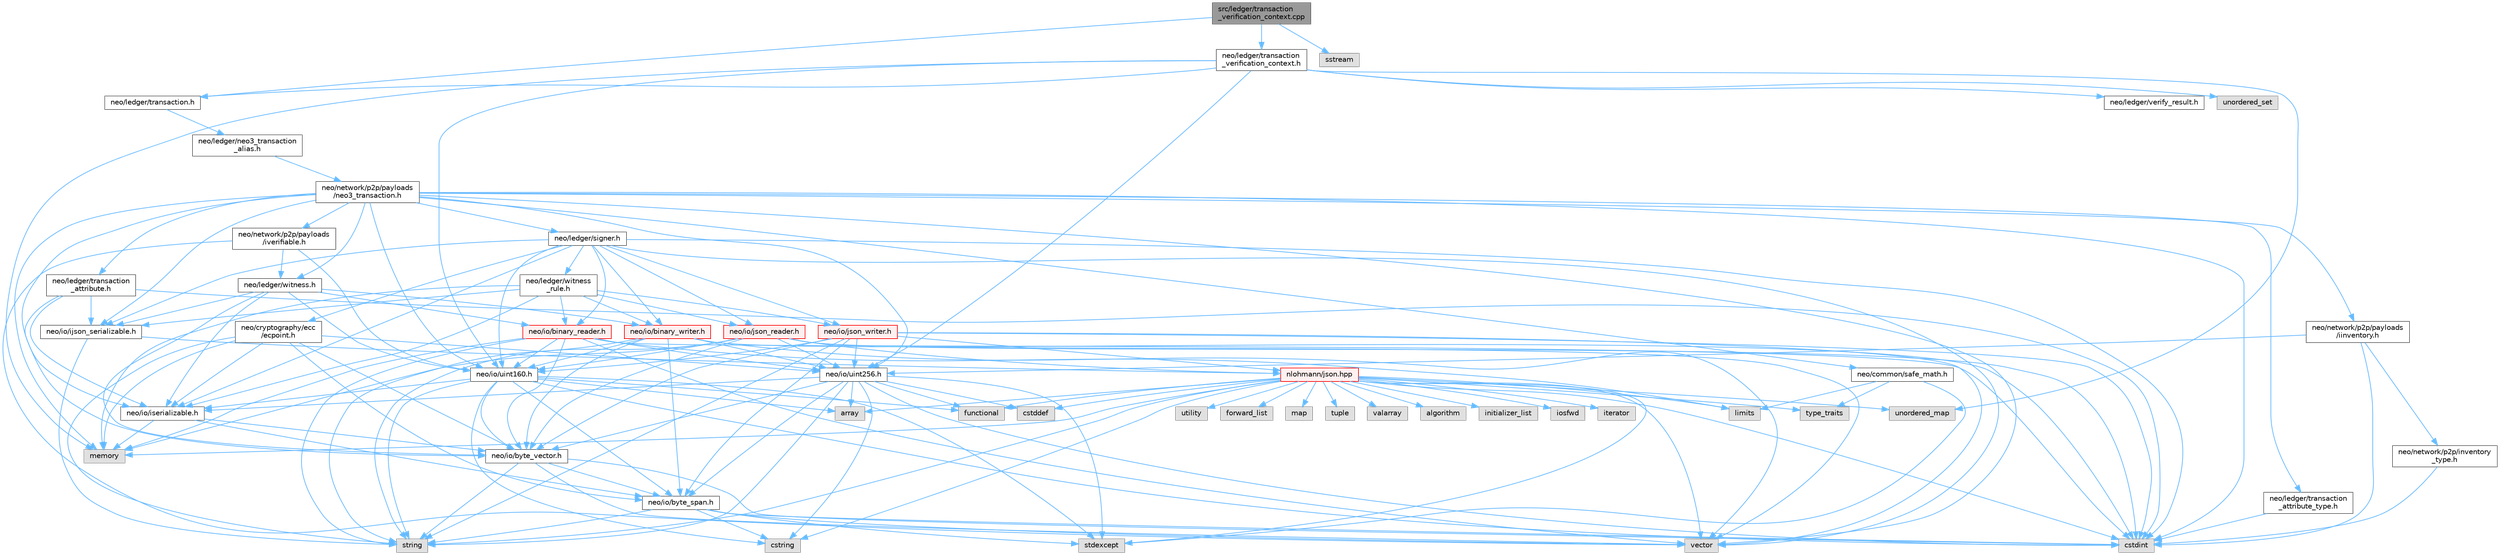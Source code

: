 digraph "src/ledger/transaction_verification_context.cpp"
{
 // LATEX_PDF_SIZE
  bgcolor="transparent";
  edge [fontname=Helvetica,fontsize=10,labelfontname=Helvetica,labelfontsize=10];
  node [fontname=Helvetica,fontsize=10,shape=box,height=0.2,width=0.4];
  Node1 [id="Node000001",label="src/ledger/transaction\l_verification_context.cpp",height=0.2,width=0.4,color="gray40", fillcolor="grey60", style="filled", fontcolor="black",tooltip=" "];
  Node1 -> Node2 [id="edge1_Node000001_Node000002",color="steelblue1",style="solid",tooltip=" "];
  Node2 [id="Node000002",label="neo/ledger/transaction.h",height=0.2,width=0.4,color="grey40", fillcolor="white", style="filled",URL="$ledger_2transaction_8h.html",tooltip=" "];
  Node2 -> Node3 [id="edge2_Node000002_Node000003",color="steelblue1",style="solid",tooltip=" "];
  Node3 [id="Node000003",label="neo/ledger/neo3_transaction\l_alias.h",height=0.2,width=0.4,color="grey40", fillcolor="white", style="filled",URL="$neo3__transaction__alias_8h.html",tooltip=" "];
  Node3 -> Node4 [id="edge3_Node000003_Node000004",color="steelblue1",style="solid",tooltip=" "];
  Node4 [id="Node000004",label="neo/network/p2p/payloads\l/neo3_transaction.h",height=0.2,width=0.4,color="grey40", fillcolor="white", style="filled",URL="$neo3__transaction_8h.html",tooltip=" "];
  Node4 -> Node5 [id="edge4_Node000004_Node000005",color="steelblue1",style="solid",tooltip=" "];
  Node5 [id="Node000005",label="neo/common/safe_math.h",height=0.2,width=0.4,color="grey40", fillcolor="white", style="filled",URL="$safe__math_8h.html",tooltip=" "];
  Node5 -> Node6 [id="edge5_Node000005_Node000006",color="steelblue1",style="solid",tooltip=" "];
  Node6 [id="Node000006",label="limits",height=0.2,width=0.4,color="grey60", fillcolor="#E0E0E0", style="filled",tooltip=" "];
  Node5 -> Node7 [id="edge6_Node000005_Node000007",color="steelblue1",style="solid",tooltip=" "];
  Node7 [id="Node000007",label="stdexcept",height=0.2,width=0.4,color="grey60", fillcolor="#E0E0E0", style="filled",tooltip=" "];
  Node5 -> Node8 [id="edge7_Node000005_Node000008",color="steelblue1",style="solid",tooltip=" "];
  Node8 [id="Node000008",label="type_traits",height=0.2,width=0.4,color="grey60", fillcolor="#E0E0E0", style="filled",tooltip=" "];
  Node4 -> Node9 [id="edge8_Node000004_Node000009",color="steelblue1",style="solid",tooltip=" "];
  Node9 [id="Node000009",label="neo/io/ijson_serializable.h",height=0.2,width=0.4,color="grey40", fillcolor="white", style="filled",URL="$ijson__serializable_8h.html",tooltip=" "];
  Node9 -> Node10 [id="edge9_Node000009_Node000010",color="steelblue1",style="solid",tooltip=" "];
  Node10 [id="Node000010",label="nlohmann/json.hpp",height=0.2,width=0.4,color="red", fillcolor="#FFF0F0", style="filled",URL="$json_8hpp.html",tooltip=" "];
  Node10 -> Node11 [id="edge10_Node000010_Node000011",color="steelblue1",style="solid",tooltip=" "];
  Node11 [id="Node000011",label="algorithm",height=0.2,width=0.4,color="grey60", fillcolor="#E0E0E0", style="filled",tooltip=" "];
  Node10 -> Node12 [id="edge11_Node000010_Node000012",color="steelblue1",style="solid",tooltip=" "];
  Node12 [id="Node000012",label="cstddef",height=0.2,width=0.4,color="grey60", fillcolor="#E0E0E0", style="filled",tooltip=" "];
  Node10 -> Node13 [id="edge12_Node000010_Node000013",color="steelblue1",style="solid",tooltip=" "];
  Node13 [id="Node000013",label="functional",height=0.2,width=0.4,color="grey60", fillcolor="#E0E0E0", style="filled",tooltip=" "];
  Node10 -> Node14 [id="edge13_Node000010_Node000014",color="steelblue1",style="solid",tooltip=" "];
  Node14 [id="Node000014",label="initializer_list",height=0.2,width=0.4,color="grey60", fillcolor="#E0E0E0", style="filled",tooltip=" "];
  Node10 -> Node15 [id="edge14_Node000010_Node000015",color="steelblue1",style="solid",tooltip=" "];
  Node15 [id="Node000015",label="iosfwd",height=0.2,width=0.4,color="grey60", fillcolor="#E0E0E0", style="filled",tooltip=" "];
  Node10 -> Node16 [id="edge15_Node000010_Node000016",color="steelblue1",style="solid",tooltip=" "];
  Node16 [id="Node000016",label="iterator",height=0.2,width=0.4,color="grey60", fillcolor="#E0E0E0", style="filled",tooltip=" "];
  Node10 -> Node17 [id="edge16_Node000010_Node000017",color="steelblue1",style="solid",tooltip=" "];
  Node17 [id="Node000017",label="memory",height=0.2,width=0.4,color="grey60", fillcolor="#E0E0E0", style="filled",tooltip=" "];
  Node10 -> Node18 [id="edge17_Node000010_Node000018",color="steelblue1",style="solid",tooltip=" "];
  Node18 [id="Node000018",label="string",height=0.2,width=0.4,color="grey60", fillcolor="#E0E0E0", style="filled",tooltip=" "];
  Node10 -> Node19 [id="edge18_Node000010_Node000019",color="steelblue1",style="solid",tooltip=" "];
  Node19 [id="Node000019",label="utility",height=0.2,width=0.4,color="grey60", fillcolor="#E0E0E0", style="filled",tooltip=" "];
  Node10 -> Node20 [id="edge19_Node000010_Node000020",color="steelblue1",style="solid",tooltip=" "];
  Node20 [id="Node000020",label="vector",height=0.2,width=0.4,color="grey60", fillcolor="#E0E0E0", style="filled",tooltip=" "];
  Node10 -> Node21 [id="edge20_Node000010_Node000021",color="steelblue1",style="solid",tooltip=" "];
  Node21 [id="Node000021",label="array",height=0.2,width=0.4,color="grey60", fillcolor="#E0E0E0", style="filled",tooltip=" "];
  Node10 -> Node22 [id="edge21_Node000010_Node000022",color="steelblue1",style="solid",tooltip=" "];
  Node22 [id="Node000022",label="forward_list",height=0.2,width=0.4,color="grey60", fillcolor="#E0E0E0", style="filled",tooltip=" "];
  Node10 -> Node23 [id="edge22_Node000010_Node000023",color="steelblue1",style="solid",tooltip=" "];
  Node23 [id="Node000023",label="map",height=0.2,width=0.4,color="grey60", fillcolor="#E0E0E0", style="filled",tooltip=" "];
  Node10 -> Node24 [id="edge23_Node000010_Node000024",color="steelblue1",style="solid",tooltip=" "];
  Node24 [id="Node000024",label="tuple",height=0.2,width=0.4,color="grey60", fillcolor="#E0E0E0", style="filled",tooltip=" "];
  Node10 -> Node8 [id="edge24_Node000010_Node000008",color="steelblue1",style="solid",tooltip=" "];
  Node10 -> Node25 [id="edge25_Node000010_Node000025",color="steelblue1",style="solid",tooltip=" "];
  Node25 [id="Node000025",label="unordered_map",height=0.2,width=0.4,color="grey60", fillcolor="#E0E0E0", style="filled",tooltip=" "];
  Node10 -> Node26 [id="edge26_Node000010_Node000026",color="steelblue1",style="solid",tooltip=" "];
  Node26 [id="Node000026",label="valarray",height=0.2,width=0.4,color="grey60", fillcolor="#E0E0E0", style="filled",tooltip=" "];
  Node10 -> Node7 [id="edge27_Node000010_Node000007",color="steelblue1",style="solid",tooltip=" "];
  Node10 -> Node28 [id="edge28_Node000010_Node000028",color="steelblue1",style="solid",tooltip=" "];
  Node28 [id="Node000028",label="cstdint",height=0.2,width=0.4,color="grey60", fillcolor="#E0E0E0", style="filled",tooltip=" "];
  Node10 -> Node6 [id="edge29_Node000010_Node000006",color="steelblue1",style="solid",tooltip=" "];
  Node10 -> Node31 [id="edge30_Node000010_Node000031",color="steelblue1",style="solid",tooltip=" "];
  Node31 [id="Node000031",label="cstring",height=0.2,width=0.4,color="grey60", fillcolor="#E0E0E0", style="filled",tooltip=" "];
  Node9 -> Node18 [id="edge31_Node000009_Node000018",color="steelblue1",style="solid",tooltip=" "];
  Node4 -> Node42 [id="edge32_Node000004_Node000042",color="steelblue1",style="solid",tooltip=" "];
  Node42 [id="Node000042",label="neo/io/iserializable.h",height=0.2,width=0.4,color="grey40", fillcolor="white", style="filled",URL="$iserializable_8h.html",tooltip=" "];
  Node42 -> Node43 [id="edge33_Node000042_Node000043",color="steelblue1",style="solid",tooltip=" "];
  Node43 [id="Node000043",label="neo/io/byte_span.h",height=0.2,width=0.4,color="grey40", fillcolor="white", style="filled",URL="$io_2byte__span_8h.html",tooltip=" "];
  Node43 -> Node28 [id="edge34_Node000043_Node000028",color="steelblue1",style="solid",tooltip=" "];
  Node43 -> Node31 [id="edge35_Node000043_Node000031",color="steelblue1",style="solid",tooltip=" "];
  Node43 -> Node7 [id="edge36_Node000043_Node000007",color="steelblue1",style="solid",tooltip=" "];
  Node43 -> Node18 [id="edge37_Node000043_Node000018",color="steelblue1",style="solid",tooltip=" "];
  Node43 -> Node20 [id="edge38_Node000043_Node000020",color="steelblue1",style="solid",tooltip=" "];
  Node42 -> Node44 [id="edge39_Node000042_Node000044",color="steelblue1",style="solid",tooltip=" "];
  Node44 [id="Node000044",label="neo/io/byte_vector.h",height=0.2,width=0.4,color="grey40", fillcolor="white", style="filled",URL="$io_2byte__vector_8h.html",tooltip=" "];
  Node44 -> Node43 [id="edge40_Node000044_Node000043",color="steelblue1",style="solid",tooltip=" "];
  Node44 -> Node28 [id="edge41_Node000044_Node000028",color="steelblue1",style="solid",tooltip=" "];
  Node44 -> Node18 [id="edge42_Node000044_Node000018",color="steelblue1",style="solid",tooltip=" "];
  Node44 -> Node20 [id="edge43_Node000044_Node000020",color="steelblue1",style="solid",tooltip=" "];
  Node42 -> Node17 [id="edge44_Node000042_Node000017",color="steelblue1",style="solid",tooltip=" "];
  Node4 -> Node45 [id="edge45_Node000004_Node000045",color="steelblue1",style="solid",tooltip=" "];
  Node45 [id="Node000045",label="neo/io/uint160.h",height=0.2,width=0.4,color="grey40", fillcolor="white", style="filled",URL="$uint160_8h.html",tooltip=" "];
  Node45 -> Node43 [id="edge46_Node000045_Node000043",color="steelblue1",style="solid",tooltip=" "];
  Node45 -> Node44 [id="edge47_Node000045_Node000044",color="steelblue1",style="solid",tooltip=" "];
  Node45 -> Node42 [id="edge48_Node000045_Node000042",color="steelblue1",style="solid",tooltip=" "];
  Node45 -> Node21 [id="edge49_Node000045_Node000021",color="steelblue1",style="solid",tooltip=" "];
  Node45 -> Node28 [id="edge50_Node000045_Node000028",color="steelblue1",style="solid",tooltip=" "];
  Node45 -> Node31 [id="edge51_Node000045_Node000031",color="steelblue1",style="solid",tooltip=" "];
  Node45 -> Node13 [id="edge52_Node000045_Node000013",color="steelblue1",style="solid",tooltip=" "];
  Node45 -> Node7 [id="edge53_Node000045_Node000007",color="steelblue1",style="solid",tooltip=" "];
  Node45 -> Node18 [id="edge54_Node000045_Node000018",color="steelblue1",style="solid",tooltip=" "];
  Node4 -> Node46 [id="edge55_Node000004_Node000046",color="steelblue1",style="solid",tooltip=" "];
  Node46 [id="Node000046",label="neo/io/uint256.h",height=0.2,width=0.4,color="grey40", fillcolor="white", style="filled",URL="$uint256_8h.html",tooltip=" "];
  Node46 -> Node43 [id="edge56_Node000046_Node000043",color="steelblue1",style="solid",tooltip=" "];
  Node46 -> Node44 [id="edge57_Node000046_Node000044",color="steelblue1",style="solid",tooltip=" "];
  Node46 -> Node42 [id="edge58_Node000046_Node000042",color="steelblue1",style="solid",tooltip=" "];
  Node46 -> Node21 [id="edge59_Node000046_Node000021",color="steelblue1",style="solid",tooltip=" "];
  Node46 -> Node12 [id="edge60_Node000046_Node000012",color="steelblue1",style="solid",tooltip=" "];
  Node46 -> Node28 [id="edge61_Node000046_Node000028",color="steelblue1",style="solid",tooltip=" "];
  Node46 -> Node31 [id="edge62_Node000046_Node000031",color="steelblue1",style="solid",tooltip=" "];
  Node46 -> Node13 [id="edge63_Node000046_Node000013",color="steelblue1",style="solid",tooltip=" "];
  Node46 -> Node7 [id="edge64_Node000046_Node000007",color="steelblue1",style="solid",tooltip=" "];
  Node46 -> Node18 [id="edge65_Node000046_Node000018",color="steelblue1",style="solid",tooltip=" "];
  Node4 -> Node47 [id="edge66_Node000004_Node000047",color="steelblue1",style="solid",tooltip=" "];
  Node47 [id="Node000047",label="neo/ledger/signer.h",height=0.2,width=0.4,color="grey40", fillcolor="white", style="filled",URL="$signer_8h.html",tooltip=" "];
  Node47 -> Node48 [id="edge67_Node000047_Node000048",color="steelblue1",style="solid",tooltip=" "];
  Node48 [id="Node000048",label="neo/cryptography/ecc\l/ecpoint.h",height=0.2,width=0.4,color="grey40", fillcolor="white", style="filled",URL="$ecpoint_8h.html",tooltip=" "];
  Node48 -> Node43 [id="edge68_Node000048_Node000043",color="steelblue1",style="solid",tooltip=" "];
  Node48 -> Node44 [id="edge69_Node000048_Node000044",color="steelblue1",style="solid",tooltip=" "];
  Node48 -> Node42 [id="edge70_Node000048_Node000042",color="steelblue1",style="solid",tooltip=" "];
  Node48 -> Node46 [id="edge71_Node000048_Node000046",color="steelblue1",style="solid",tooltip=" "];
  Node48 -> Node17 [id="edge72_Node000048_Node000017",color="steelblue1",style="solid",tooltip=" "];
  Node48 -> Node18 [id="edge73_Node000048_Node000018",color="steelblue1",style="solid",tooltip=" "];
  Node47 -> Node49 [id="edge74_Node000047_Node000049",color="steelblue1",style="solid",tooltip=" "];
  Node49 [id="Node000049",label="neo/io/binary_reader.h",height=0.2,width=0.4,color="red", fillcolor="#FFF0F0", style="filled",URL="$binary__reader_8h.html",tooltip=" "];
  Node49 -> Node44 [id="edge75_Node000049_Node000044",color="steelblue1",style="solid",tooltip=" "];
  Node49 -> Node45 [id="edge76_Node000049_Node000045",color="steelblue1",style="solid",tooltip=" "];
  Node49 -> Node46 [id="edge77_Node000049_Node000046",color="steelblue1",style="solid",tooltip=" "];
  Node49 -> Node28 [id="edge78_Node000049_Node000028",color="steelblue1",style="solid",tooltip=" "];
  Node49 -> Node6 [id="edge79_Node000049_Node000006",color="steelblue1",style="solid",tooltip=" "];
  Node49 -> Node17 [id="edge80_Node000049_Node000017",color="steelblue1",style="solid",tooltip=" "];
  Node49 -> Node18 [id="edge81_Node000049_Node000018",color="steelblue1",style="solid",tooltip=" "];
  Node49 -> Node20 [id="edge82_Node000049_Node000020",color="steelblue1",style="solid",tooltip=" "];
  Node47 -> Node52 [id="edge83_Node000047_Node000052",color="steelblue1",style="solid",tooltip=" "];
  Node52 [id="Node000052",label="neo/io/binary_writer.h",height=0.2,width=0.4,color="red", fillcolor="#FFF0F0", style="filled",URL="$binary__writer_8h.html",tooltip=" "];
  Node52 -> Node43 [id="edge84_Node000052_Node000043",color="steelblue1",style="solid",tooltip=" "];
  Node52 -> Node44 [id="edge85_Node000052_Node000044",color="steelblue1",style="solid",tooltip=" "];
  Node52 -> Node45 [id="edge86_Node000052_Node000045",color="steelblue1",style="solid",tooltip=" "];
  Node52 -> Node46 [id="edge87_Node000052_Node000046",color="steelblue1",style="solid",tooltip=" "];
  Node52 -> Node28 [id="edge88_Node000052_Node000028",color="steelblue1",style="solid",tooltip=" "];
  Node52 -> Node18 [id="edge89_Node000052_Node000018",color="steelblue1",style="solid",tooltip=" "];
  Node52 -> Node20 [id="edge90_Node000052_Node000020",color="steelblue1",style="solid",tooltip=" "];
  Node47 -> Node9 [id="edge91_Node000047_Node000009",color="steelblue1",style="solid",tooltip=" "];
  Node47 -> Node42 [id="edge92_Node000047_Node000042",color="steelblue1",style="solid",tooltip=" "];
  Node47 -> Node53 [id="edge93_Node000047_Node000053",color="steelblue1",style="solid",tooltip=" "];
  Node53 [id="Node000053",label="neo/io/json_reader.h",height=0.2,width=0.4,color="red", fillcolor="#FFF0F0", style="filled",URL="$json__reader_8h.html",tooltip=" "];
  Node53 -> Node44 [id="edge94_Node000053_Node000044",color="steelblue1",style="solid",tooltip=" "];
  Node53 -> Node45 [id="edge95_Node000053_Node000045",color="steelblue1",style="solid",tooltip=" "];
  Node53 -> Node46 [id="edge96_Node000053_Node000046",color="steelblue1",style="solid",tooltip=" "];
  Node53 -> Node28 [id="edge97_Node000053_Node000028",color="steelblue1",style="solid",tooltip=" "];
  Node53 -> Node17 [id="edge98_Node000053_Node000017",color="steelblue1",style="solid",tooltip=" "];
  Node53 -> Node10 [id="edge99_Node000053_Node000010",color="steelblue1",style="solid",tooltip=" "];
  Node53 -> Node18 [id="edge100_Node000053_Node000018",color="steelblue1",style="solid",tooltip=" "];
  Node53 -> Node20 [id="edge101_Node000053_Node000020",color="steelblue1",style="solid",tooltip=" "];
  Node47 -> Node55 [id="edge102_Node000047_Node000055",color="steelblue1",style="solid",tooltip=" "];
  Node55 [id="Node000055",label="neo/io/json_writer.h",height=0.2,width=0.4,color="red", fillcolor="#FFF0F0", style="filled",URL="$json__writer_8h.html",tooltip=" "];
  Node55 -> Node43 [id="edge103_Node000055_Node000043",color="steelblue1",style="solid",tooltip=" "];
  Node55 -> Node44 [id="edge104_Node000055_Node000044",color="steelblue1",style="solid",tooltip=" "];
  Node55 -> Node45 [id="edge105_Node000055_Node000045",color="steelblue1",style="solid",tooltip=" "];
  Node55 -> Node46 [id="edge106_Node000055_Node000046",color="steelblue1",style="solid",tooltip=" "];
  Node55 -> Node28 [id="edge107_Node000055_Node000028",color="steelblue1",style="solid",tooltip=" "];
  Node55 -> Node10 [id="edge108_Node000055_Node000010",color="steelblue1",style="solid",tooltip=" "];
  Node55 -> Node18 [id="edge109_Node000055_Node000018",color="steelblue1",style="solid",tooltip=" "];
  Node55 -> Node20 [id="edge110_Node000055_Node000020",color="steelblue1",style="solid",tooltip=" "];
  Node47 -> Node45 [id="edge111_Node000047_Node000045",color="steelblue1",style="solid",tooltip=" "];
  Node47 -> Node56 [id="edge112_Node000047_Node000056",color="steelblue1",style="solid",tooltip=" "];
  Node56 [id="Node000056",label="neo/ledger/witness\l_rule.h",height=0.2,width=0.4,color="grey40", fillcolor="white", style="filled",URL="$witness__rule_8h.html",tooltip=" "];
  Node56 -> Node49 [id="edge113_Node000056_Node000049",color="steelblue1",style="solid",tooltip=" "];
  Node56 -> Node52 [id="edge114_Node000056_Node000052",color="steelblue1",style="solid",tooltip=" "];
  Node56 -> Node9 [id="edge115_Node000056_Node000009",color="steelblue1",style="solid",tooltip=" "];
  Node56 -> Node42 [id="edge116_Node000056_Node000042",color="steelblue1",style="solid",tooltip=" "];
  Node56 -> Node53 [id="edge117_Node000056_Node000053",color="steelblue1",style="solid",tooltip=" "];
  Node56 -> Node55 [id="edge118_Node000056_Node000055",color="steelblue1",style="solid",tooltip=" "];
  Node56 -> Node17 [id="edge119_Node000056_Node000017",color="steelblue1",style="solid",tooltip=" "];
  Node47 -> Node28 [id="edge120_Node000047_Node000028",color="steelblue1",style="solid",tooltip=" "];
  Node47 -> Node20 [id="edge121_Node000047_Node000020",color="steelblue1",style="solid",tooltip=" "];
  Node4 -> Node57 [id="edge122_Node000004_Node000057",color="steelblue1",style="solid",tooltip=" "];
  Node57 [id="Node000057",label="neo/ledger/transaction\l_attribute.h",height=0.2,width=0.4,color="grey40", fillcolor="white", style="filled",URL="$transaction__attribute_8h.html",tooltip=" "];
  Node57 -> Node44 [id="edge123_Node000057_Node000044",color="steelblue1",style="solid",tooltip=" "];
  Node57 -> Node9 [id="edge124_Node000057_Node000009",color="steelblue1",style="solid",tooltip=" "];
  Node57 -> Node42 [id="edge125_Node000057_Node000042",color="steelblue1",style="solid",tooltip=" "];
  Node57 -> Node28 [id="edge126_Node000057_Node000028",color="steelblue1",style="solid",tooltip=" "];
  Node4 -> Node58 [id="edge127_Node000004_Node000058",color="steelblue1",style="solid",tooltip=" "];
  Node58 [id="Node000058",label="neo/ledger/transaction\l_attribute_type.h",height=0.2,width=0.4,color="grey40", fillcolor="white", style="filled",URL="$transaction__attribute__type_8h.html",tooltip=" "];
  Node58 -> Node28 [id="edge128_Node000058_Node000028",color="steelblue1",style="solid",tooltip=" "];
  Node4 -> Node59 [id="edge129_Node000004_Node000059",color="steelblue1",style="solid",tooltip=" "];
  Node59 [id="Node000059",label="neo/ledger/witness.h",height=0.2,width=0.4,color="grey40", fillcolor="white", style="filled",URL="$ledger_2witness_8h.html",tooltip=" "];
  Node59 -> Node49 [id="edge130_Node000059_Node000049",color="steelblue1",style="solid",tooltip=" "];
  Node59 -> Node52 [id="edge131_Node000059_Node000052",color="steelblue1",style="solid",tooltip=" "];
  Node59 -> Node44 [id="edge132_Node000059_Node000044",color="steelblue1",style="solid",tooltip=" "];
  Node59 -> Node9 [id="edge133_Node000059_Node000009",color="steelblue1",style="solid",tooltip=" "];
  Node59 -> Node42 [id="edge134_Node000059_Node000042",color="steelblue1",style="solid",tooltip=" "];
  Node59 -> Node45 [id="edge135_Node000059_Node000045",color="steelblue1",style="solid",tooltip=" "];
  Node4 -> Node60 [id="edge136_Node000004_Node000060",color="steelblue1",style="solid",tooltip=" "];
  Node60 [id="Node000060",label="neo/network/p2p/payloads\l/iinventory.h",height=0.2,width=0.4,color="grey40", fillcolor="white", style="filled",URL="$payloads_2iinventory_8h.html",tooltip=" "];
  Node60 -> Node46 [id="edge137_Node000060_Node000046",color="steelblue1",style="solid",tooltip=" "];
  Node60 -> Node61 [id="edge138_Node000060_Node000061",color="steelblue1",style="solid",tooltip=" "];
  Node61 [id="Node000061",label="neo/network/p2p/inventory\l_type.h",height=0.2,width=0.4,color="grey40", fillcolor="white", style="filled",URL="$p2p_2inventory__type_8h.html",tooltip=" "];
  Node61 -> Node28 [id="edge139_Node000061_Node000028",color="steelblue1",style="solid",tooltip=" "];
  Node60 -> Node28 [id="edge140_Node000060_Node000028",color="steelblue1",style="solid",tooltip=" "];
  Node4 -> Node62 [id="edge141_Node000004_Node000062",color="steelblue1",style="solid",tooltip=" "];
  Node62 [id="Node000062",label="neo/network/p2p/payloads\l/iverifiable.h",height=0.2,width=0.4,color="grey40", fillcolor="white", style="filled",URL="$iverifiable_8h.html",tooltip=" "];
  Node62 -> Node45 [id="edge142_Node000062_Node000045",color="steelblue1",style="solid",tooltip=" "];
  Node62 -> Node59 [id="edge143_Node000062_Node000059",color="steelblue1",style="solid",tooltip=" "];
  Node62 -> Node20 [id="edge144_Node000062_Node000020",color="steelblue1",style="solid",tooltip=" "];
  Node4 -> Node28 [id="edge145_Node000004_Node000028",color="steelblue1",style="solid",tooltip=" "];
  Node4 -> Node17 [id="edge146_Node000004_Node000017",color="steelblue1",style="solid",tooltip=" "];
  Node4 -> Node20 [id="edge147_Node000004_Node000020",color="steelblue1",style="solid",tooltip=" "];
  Node1 -> Node63 [id="edge148_Node000001_Node000063",color="steelblue1",style="solid",tooltip=" "];
  Node63 [id="Node000063",label="neo/ledger/transaction\l_verification_context.h",height=0.2,width=0.4,color="grey40", fillcolor="white", style="filled",URL="$transaction__verification__context_8h.html",tooltip=" "];
  Node63 -> Node45 [id="edge149_Node000063_Node000045",color="steelblue1",style="solid",tooltip=" "];
  Node63 -> Node46 [id="edge150_Node000063_Node000046",color="steelblue1",style="solid",tooltip=" "];
  Node63 -> Node2 [id="edge151_Node000063_Node000002",color="steelblue1",style="solid",tooltip=" "];
  Node63 -> Node64 [id="edge152_Node000063_Node000064",color="steelblue1",style="solid",tooltip=" "];
  Node64 [id="Node000064",label="neo/ledger/verify_result.h",height=0.2,width=0.4,color="grey40", fillcolor="white", style="filled",URL="$verify__result_8h.html",tooltip=" "];
  Node63 -> Node17 [id="edge153_Node000063_Node000017",color="steelblue1",style="solid",tooltip=" "];
  Node63 -> Node25 [id="edge154_Node000063_Node000025",color="steelblue1",style="solid",tooltip=" "];
  Node63 -> Node65 [id="edge155_Node000063_Node000065",color="steelblue1",style="solid",tooltip=" "];
  Node65 [id="Node000065",label="unordered_set",height=0.2,width=0.4,color="grey60", fillcolor="#E0E0E0", style="filled",tooltip=" "];
  Node1 -> Node66 [id="edge156_Node000001_Node000066",color="steelblue1",style="solid",tooltip=" "];
  Node66 [id="Node000066",label="sstream",height=0.2,width=0.4,color="grey60", fillcolor="#E0E0E0", style="filled",tooltip=" "];
}
